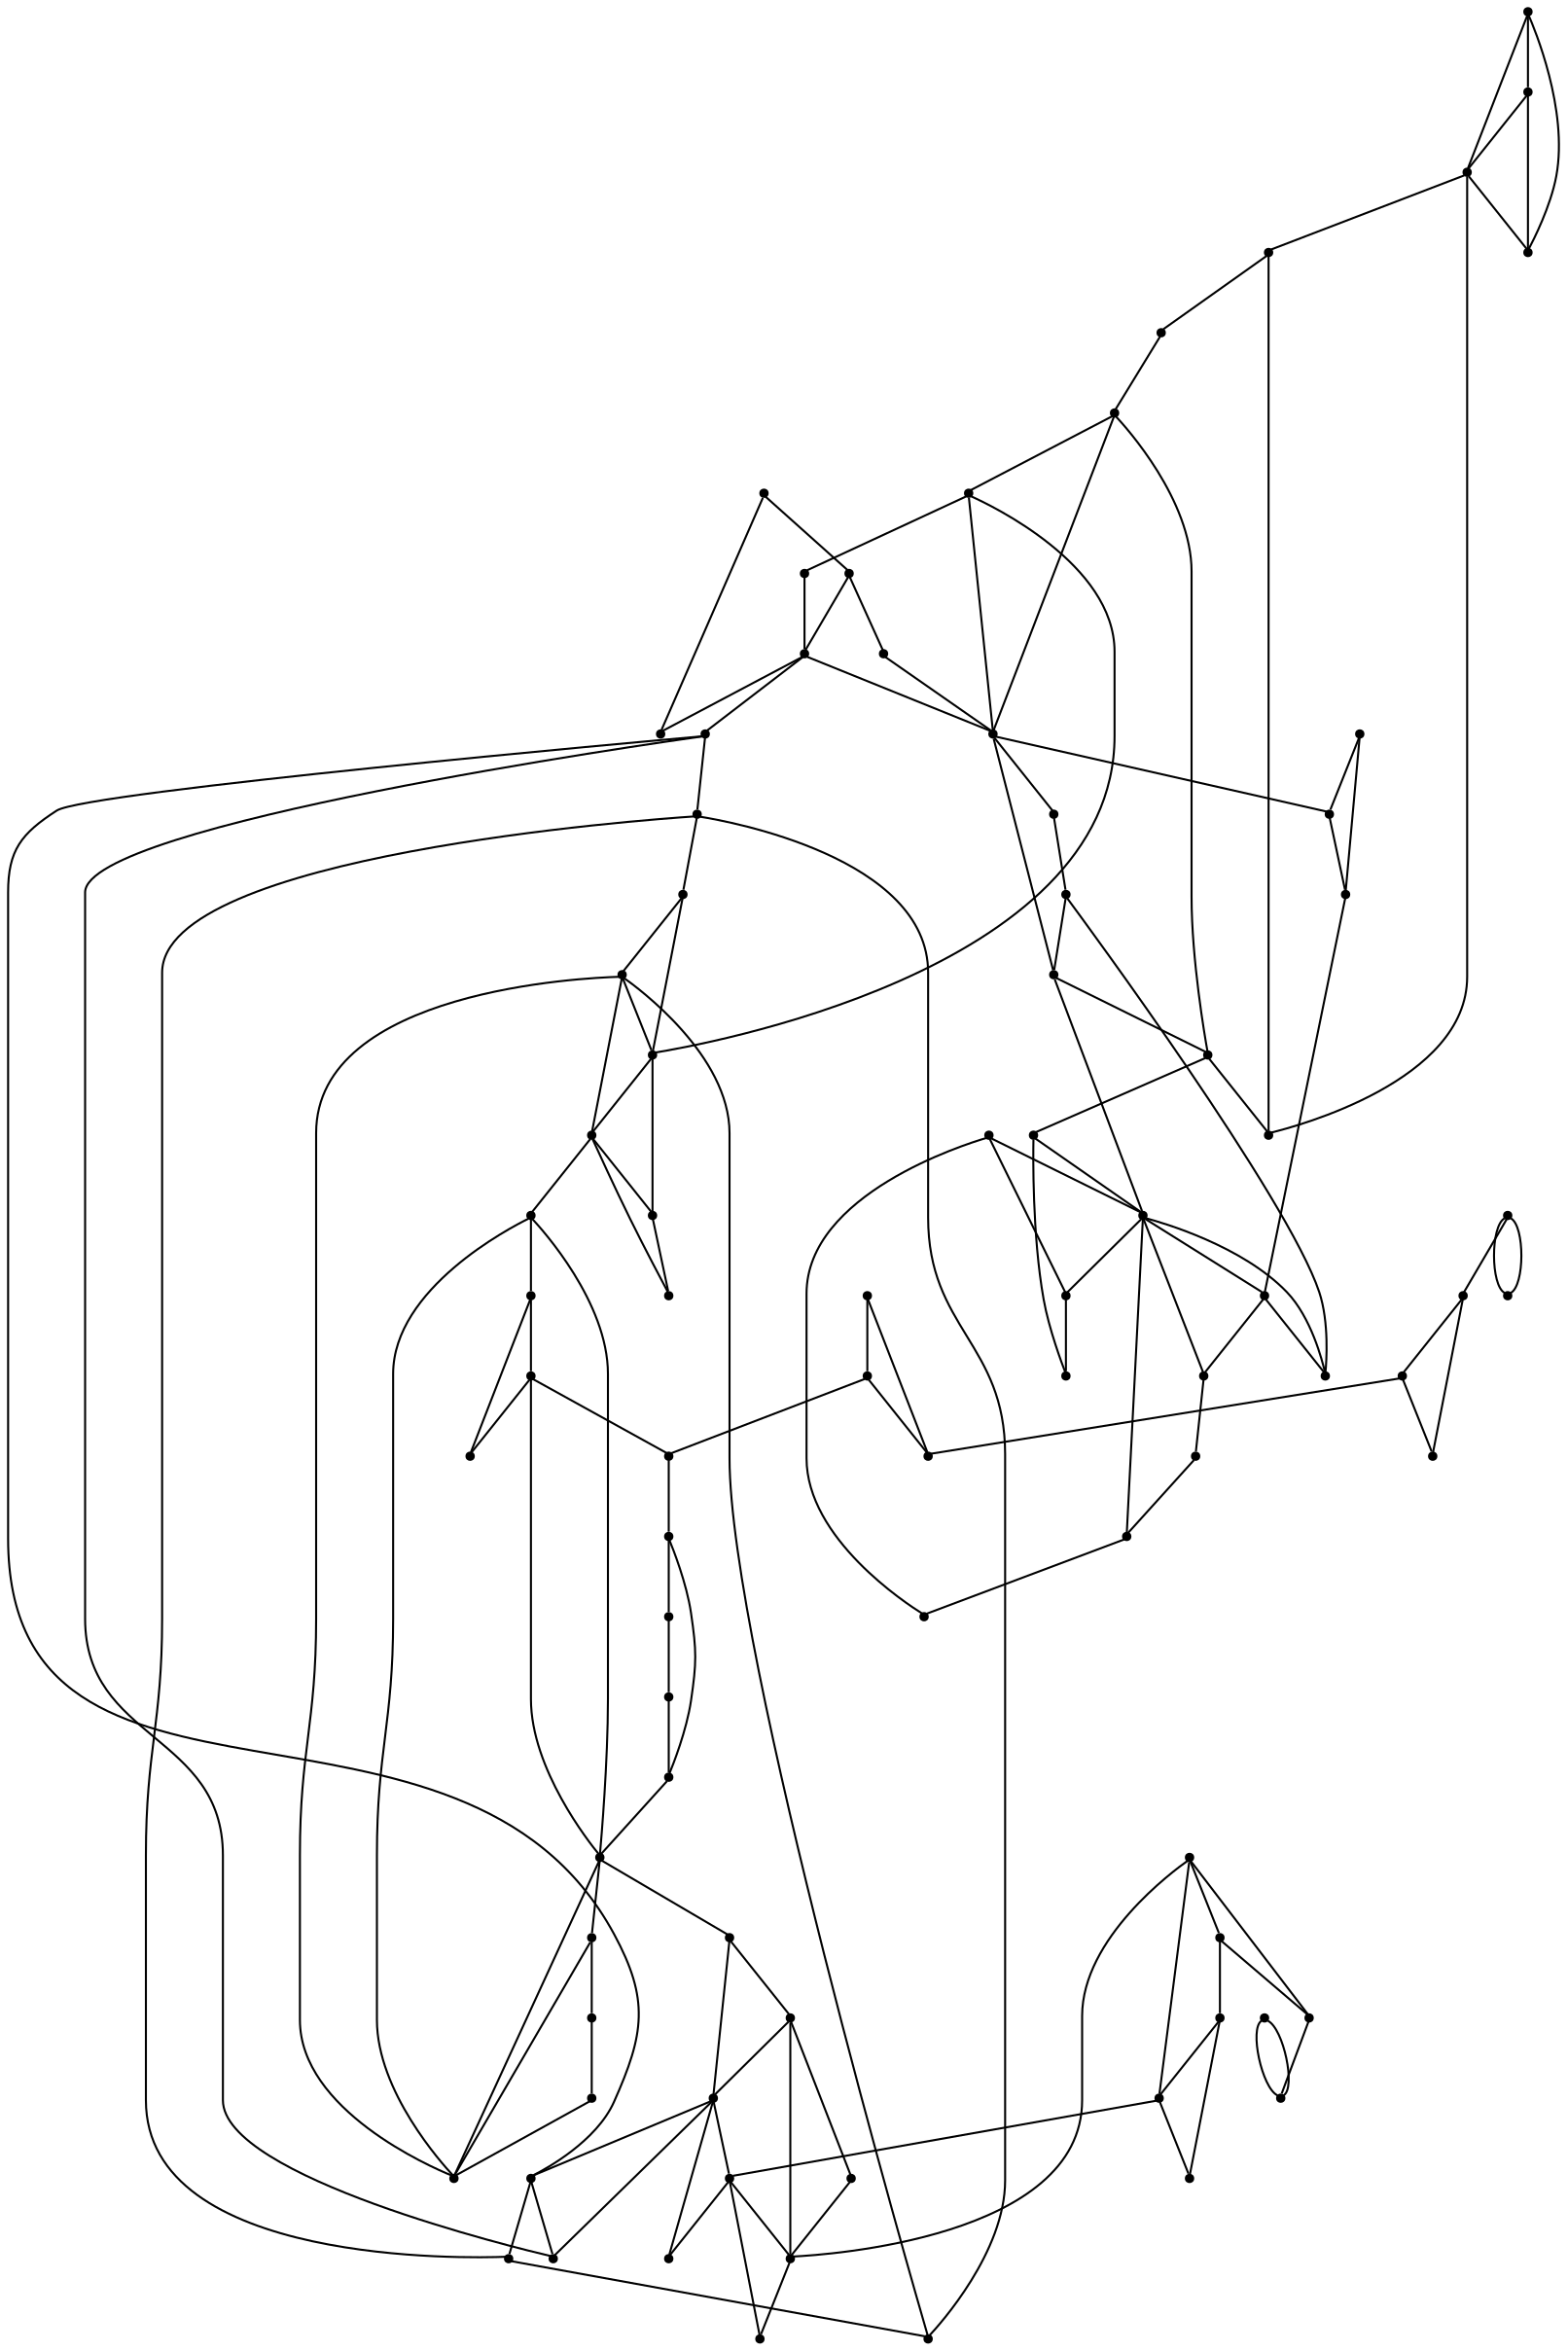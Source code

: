 graph {
  node [shape=point,comment="{\"directed\":false,\"doi\":\"10.1007/978-3-540-24595-7_13\",\"figure\":\"1\"}"]

  v0 [pos="1332.8312863372093,657.8050991845508"]
  v1 [pos="1291.6360828488373,618.1175610375782"]
  v2 [pos="1248.9406613372093,657.8050991845508"]
  v3 [pos="1291.6360828488373,697.4925737532358"]
  v4 [pos="1197.3685683139536,828.492520347474"]
  v5 [pos="1226.8740007267443,847.6175686669727"]
  v6 [pos="1235.688226744186,875.5550127180795"]
  v7 [pos="1126.7303779069766,869.6800610375782"]
  v8 [pos="1141.4831577034884,841.7425534081837"]
  v9 [pos="1164.987559047965,826.9925813826303"]
  v10 [pos="1231.249890988372,907.9300305200001"]
  v11 [pos="1210.6210029069766,925.5550127180795"]
  v12 [pos="1179.7402434593023,935.8675381493946"]
  v13 [pos="1151.7350290697675,927.0550788394987"]
  v14 [pos="1129.730941133721,904.9925228906055"]
  v15 [pos="1047.278152252907,569.5550661238412"]
  v16 [pos="998.7066224563953,562.1800801110645"]
  v17 [pos="1079.6591933139534,593.0550635807097"]
  v18 [pos="1103.2260719476744,626.930020347474"]
  v19 [pos="1056.0922669876452,935.8675381493946"]
  v20 [pos="1023.711273619186,369.4925368778288"]
  v21 [pos="1042.8398164970931,403.3050597660124"]
  v22 [pos="1007.5207371911338,934.3675991845508"]
  v23 [pos="1032.5253883539244,979.9925228906055"]
  v24 [pos="966.3255813953488,398.8675495934864"]
  v25 [pos="989.8299509447675,367.99256612384113"]
  v26 [pos="1020.7732194767441,438.61752161903974"]
  v27 [pos="898.5629837390989,626.930020347474"]
  v28 [pos="923.5676349018896,593.0550635807097"]
  v29 [pos="960.3869640261628,569.5550661238412"]
  v30 [pos="1109.102180232558,676.930020347474"]
  v31 [pos="1098.7877361918604,719.6175635807097"]
  v32 [pos="1076.7210755813953,750.4925788394987"]
  v33 [pos="1047.278152252907,772.5550712101042"]
  v34 [pos="998.7066224563953,781.36753052"]
  v35 [pos="979.5780318859012,432.7425699385385"]
  v36 [pos="861.8061319040697,462.1175508650522"]
  v37 [pos="894.1871729651162,500.36755213661786"]
  v38 [pos="960.3869640261628,772.5550712101042"]
  v39 [pos="923.5676349018896,750.4925788394987"]
  v40 [pos="903.0012876998546,719.6175635807097"]
  v41 [pos="891.1866097383721,676.930020347474"]
  v42 [pos="811.734320494186,470.9925712101042"]
  v43 [pos="873.5583325763082,540.1175559513151"]
  v44 [pos="835.301199127907,551.8675546797494"]
  v45 [pos="801.4198923510173,520.9925712101042"]
  v46 [pos="741.0336845930233,278.24253052000006"]
  v47 [pos="770.5391805959302,300.30505467974945"]
  v48 [pos="792.605777616279,344.4300712101042"]
  v49 [pos="720.4673691860465,762.2426093570768"]
  v50 [pos="686.5860465116278,613.6800508650522"]
  v51 [pos="646.8911723292151,594.5550025455534"]
  v52 [pos="680.7099382267442,744.6175635807097"]
  v53 [pos="615.9479196947674,320.86754450722333"]
  v54 [pos="604.1331940406976,363.5550559513151"]
  v55 [pos="639.5147983284884,288.5550559513151"]
  v56 [pos="686.586046511628,270.86754450722333"]
  v57 [pos="789.6677234738372,387.11755086505207"]
  v58 [pos="774.9149913699129,419.4925368778288"]
  v59 [pos="741.0336845930233,448.8675495934864"]
  v60 [pos="710.1529251453488,459.18007502480145"]
  v61 [pos="682.1477107558139,775.4925788394987"]
  v62 [pos="607.1337572674419,612.1800483219206"]
  v63 [pos="595.3190793059593,647.4925737532358"]
  v64 [pos="696.9004746547964,656.3675305200001"]
  v65 [pos="682.1477107558139,687.2426093570768"]
  v66 [pos="643.890625,701.930020347474"]
  v67 [pos="635.0764625726744,212.05502161903974"]
  v68 [pos="595.3190793059593,219.36754196409174"]
  v69 [pos="629.2003542877907,248.80505213661786"]
  v70 [pos="670.3955418786337,453.3050597660124"]
  v71 [pos="632.1384084302325,434.18007502480145"]
  v72 [pos="611.5095839389535,397.43004450722333"]
  v73 [pos="610.0718114098837,687.2426093570768"]
  v74 [pos="573.2524504905523,744.6175635807097"]
  v75 [pos="574.7527321039244,775.4925788394987"]
  v76 [pos="536.433121366279,768.1175610375782"]
  v77 [pos="512.8662347837936,225.2425572228808"]
  v78 [pos="498.17600381540694,799.0550737532358"]
  v79 [pos="526.118701171875,263.4925267053027"]
  v80 [pos="483.4857648982558,353.24253052000006"]
  v81 [pos="473.10883561954944,815.2425508650522"]
  v82 [pos="487.86158362100286,270.86754450722333"]
  v83 [pos="486.36130200763085,384.18007502480145"]

  v0 -- v1 [id="-1",pos="1332.8312863372093,657.8050991845508 1331.355995639535,635.0675325545053 1312.8900617732559,616.6132987491667 1291.6360828488373,618.1175610375782"]
  v80 -- v82 [id="-2",pos="483.4857648982558,353.24253052000006 487.86158362100286,270.86754450722333 487.86158362100286,270.86754450722333 487.86158362100286,270.86754450722333"]
  v77 -- v68 [id="-4",pos="512.8662347837936,225.2425572228808 595.3190793059593,219.36754196409174 595.3190793059593,219.36754196409174 595.3190793059593,219.36754196409174"]
  v76 -- v78 [id="-5",pos="536.433121366279,768.1175610375782 498.17600381540694,799.0550737532358 498.17600381540694,799.0550737532358 498.17600381540694,799.0550737532358"]
  v74 -- v52 [id="-6",pos="573.2524504905523,744.6175635807097 680.7099382267442,744.6175635807097 680.7099382267442,744.6175635807097 680.7099382267442,744.6175635807097"]
  v75 -- v61 [id="-7",pos="574.7527321039244,775.4925788394987 682.1477107558139,775.4925788394987 682.1477107558139,775.4925788394987 682.1477107558139,775.4925788394987"]
  v74 -- v73 [id="-8",pos="573.2524504905523,744.6175635807097 610.0718114098837,687.2426093570768 610.0718114098837,687.2426093570768 610.0718114098837,687.2426093570768"]
  v73 -- v62 [id="-10",pos="610.0718114098837,687.2426093570768 607.1337572674419,612.1800483219206 607.1337572674419,612.1800483219206 607.1337572674419,612.1800483219206"]
  v62 -- v50 [id="-11",pos="607.1337572674419,612.1800483219206 686.5860465116278,613.6800508650522 686.5860465116278,613.6800508650522 686.5860465116278,613.6800508650522"]
  v69 -- v55 [id="-12",pos="629.2003542877907,248.80505213661786 639.5147983284884,288.5550559513151 639.5147983284884,288.5550559513151 639.5147983284884,288.5550559513151"]
  v71 -- v53 [id="-13",pos="632.1384084302325,434.18007502480145 615.9479196947674,320.86754450722333 615.9479196947674,320.86754450722333 615.9479196947674,320.86754450722333"]
  v70 -- v51 [id="-15",pos="670.3955418786337,453.3050597660124 646.8911723292151,594.5550025455534 646.8911723292151,594.5550025455534 646.8911723292151,594.5550025455534"]
  v70 -- v48 [id="-16",pos="670.3955418786337,453.3050597660124 792.605777616279,344.4300712101042 792.605777616279,344.4300712101042 792.605777616279,344.4300712101042"]
  v52 -- v65 [id="-17",pos="680.7099382267442,744.6175635807097 682.1477107558139,687.2426093570768 682.1477107558139,687.2426093570768 682.1477107558139,687.2426093570768"]
  v56 -- v70 [id="-19",pos="686.586046511628,270.86754450722333 670.3955418786337,453.3050597660124 670.3955418786337,453.3050597660124 670.3955418786337,453.3050597660124"]
  v65 -- v73 [id="-20",pos="682.1477107558139,687.2426093570768 610.0718114098837,687.2426093570768 610.0718114098837,687.2426093570768 610.0718114098837,687.2426093570768"]
  v50 -- v65 [id="-21",pos="686.5860465116278,613.6800508650522 682.1477107558139,687.2426093570768 682.1477107558139,687.2426093570768 682.1477107558139,687.2426093570768"]
  v50 -- v45 [id="-22",pos="686.5860465116278,613.6800508650522 801.4198923510173,520.9925712101042 801.4198923510173,520.9925712101042 801.4198923510173,520.9925712101042"]
  v60 -- v57 [id="-23",pos="710.1529251453488,459.18007502480145 789.6677234738372,387.11755086505207 789.6677234738372,387.11755086505207 789.6677234738372,387.11755086505207"]
  v47 -- v56 [id="-24",pos="770.5391805959302,300.30505467974945 686.586046511628,270.86754450722333 686.586046511628,270.86754450722333 686.586046511628,270.86754450722333"]
  v57 -- v70 [id="-26",pos="789.6677234738372,387.11755086505207 670.3955418786337,453.3050597660124 670.3955418786337,453.3050597660124 670.3955418786337,453.3050597660124"]
  v45 -- v43 [id="-27",pos="801.4198923510173,520.9925712101042 873.5583325763082,540.1175559513151 873.5583325763082,540.1175559513151 873.5583325763082,540.1175559513151"]
  v42 -- v37 [id="-28",pos="811.734320494186,470.9925712101042 894.1871729651162,500.36755213661786 894.1871729651162,500.36755213661786 894.1871729651162,500.36755213661786"]
  v44 -- v50 [id="-29",pos="835.301199127907,551.8675546797494 686.5860465116278,613.6800508650522 686.5860465116278,613.6800508650522 686.5860465116278,613.6800508650522"]
  v36 -- v24 [id="-30",pos="861.8061319040697,462.1175508650522 966.3255813953488,398.8675495934864 966.3255813953488,398.8675495934864 966.3255813953488,398.8675495934864"]
  v37 -- v35 [id="-33",pos="894.1871729651162,500.36755213661786 979.5780318859012,432.7425699385385 979.5780318859012,432.7425699385385 979.5780318859012,432.7425699385385"]
  v40 -- v28 [id="-34",pos="903.0012876998546,719.6175635807097 923.5676349018896,593.0550635807097 923.5676349018896,593.0550635807097 923.5676349018896,593.0550635807097"]
  v28 -- v38 [id="-35",pos="923.5676349018896,593.0550635807097 960.3869640261628,772.5550712101042 960.3869640261628,772.5550712101042 960.3869640261628,772.5550712101042"]
  v28 -- v43 [id="-36",pos="923.5676349018896,593.0550635807097 873.5583325763082,540.1175559513151 873.5583325763082,540.1175559513151 873.5583325763082,540.1175559513151"]
  v38 -- v32 [id="-37",pos="960.3869640261628,772.5550712101042 1076.7210755813953,750.4925788394987 1076.7210755813953,750.4925788394987 1076.7210755813953,750.4925788394987"]
  v38 -- v22 [id="-38",pos="960.3869640261628,772.5550712101042 1007.5207371911338,934.3675991845508 1007.5207371911338,934.3675991845508 1007.5207371911338,934.3675991845508"]
  v1 -- v2 [id="-40",pos="1291.6360828488373,618.1175610375782 1267.3815406976744,616.6132987491667 1248.9198037790698,635.0675325545053 1248.9406613372093,657.8050991845508"]
  v24 -- v57 [id="-41",pos="966.3255813953488,398.8675495934864 789.6677234738372,387.11755086505207 789.6677234738372,387.11755086505207 789.6677234738372,387.11755086505207"]
  v24 -- v26 [id="-42",pos="966.3255813953488,398.8675495934864 1020.7732194767441,438.61752161903974 1020.7732194767441,438.61752161903974 1020.7732194767441,438.61752161903974"]
  v25 -- v21 [id="-44",pos="989.8299509447675,367.99256612384113 1042.8398164970931,403.3050597660124 1042.8398164970931,403.3050597660124 1042.8398164970931,403.3050597660124"]
  v25 -- v48 [id="-45",pos="989.8299509447675,367.99256612384113 792.605777616279,344.4300712101042 792.605777616279,344.4300712101042 792.605777616279,344.4300712101042"]
  v16 -- v38 [id="-46",pos="998.7066224563953,562.1800801110645 960.3869640261628,772.5550712101042 960.3869640261628,772.5550712101042 960.3869640261628,772.5550712101042"]
  v26 -- v25 [id="-48",pos="1020.7732194767441,438.61752161903974 989.8299509447675,367.99256612384113 989.8299509447675,367.99256612384113 989.8299509447675,367.99256612384113"]
  v33 -- v7 [id="-49",pos="1047.278152252907,772.5550712101042 1126.7303779069766,869.6800610375782 1126.7303779069766,869.6800610375782 1126.7303779069766,869.6800610375782"]
  v15 -- v31 [id="-50",pos="1047.278152252907,569.5550661238412 1098.7877361918604,719.6175635807097 1098.7877361918604,719.6175635807097 1098.7877361918604,719.6175635807097"]
  v19 -- v14 [id="-51",pos="1056.0922669876452,935.8675381493946 1129.730941133721,904.9925228906055 1129.730941133721,904.9925228906055 1129.730941133721,904.9925228906055"]
  v32 -- v8 [id="-53",pos="1076.7210755813953,750.4925788394987 1141.4831577034884,841.7425534081837 1141.4831577034884,841.7425534081837 1141.4831577034884,841.7425534081837"]
  v31 -- v9 [id="-55",pos="1098.7877361918604,719.6175635807097 1164.987559047965,826.9925813826303 1164.987559047965,826.9925813826303 1164.987559047965,826.9925813826303"]
  v30 -- v2 [id="-56",pos="1109.102180232558,676.930020347474 1248.9406613372093,657.8050991845508 1248.9406613372093,657.8050991845508 1248.9406613372093,657.8050991845508"]
  v8 -- v14 [id="-58",pos="1141.4831577034884,841.7425534081837 1129.730941133721,904.9925228906055 1129.730941133721,904.9925228906055 1129.730941133721,904.9925228906055"]
  v8 -- v5 [id="-59",pos="1141.4831577034884,841.7425534081837 1226.8740007267443,847.6175686669727 1226.8740007267443,847.6175686669727 1226.8740007267443,847.6175686669727"]
  v8 -- v13 [id="-60",pos="1141.4831577034884,841.7425534081837 1151.7350290697675,927.0550788394987 1151.7350290697675,927.0550788394987 1151.7350290697675,927.0550788394987"]
  v8 -- v11 [id="-61",pos="1141.4831577034884,841.7425534081837 1210.6210029069766,925.5550127180795 1210.6210029069766,925.5550127180795 1210.6210029069766,925.5550127180795"]
  v6 -- v10 [id="-63",pos="1235.688226744186,875.5550127180795 1238.6262172965116,881.4300915551563 1238.6262172965116,881.4300915551563 1238.6262172965116,881.4300915551563 1237.4759992732559,889.9370583643044 1234.8865717846707,899.2813183649026 1231.249890988372,907.9300305200001"]
  v2 -- v0 [id="-64",pos="1248.9406613372093,657.8050991845508 1332.8312863372093,657.8050991845508 1332.8312863372093,657.8050991845508 1332.8312863372093,657.8050991845508"]
  v3 -- v1 [id="-65",pos="1291.6360828488373,697.4925737532358 1291.6360828488373,618.1175610375782 1291.6360828488373,618.1175610375782 1291.6360828488373,618.1175610375782"]
  v81 -- v78 [id="-66",pos="473.10883561954944,815.2425508650522 470.0999500363372,822.1049369327604 478.0555823037791,830.0593436710417 487.8615915697674,830.0593436710417 497.6675690406977,830.0593436710417 505.62323310319766,822.1049369327604 505.62323310319766,812.3049796573698 505.62323310319766,806.6066083059302 502.9333737799863,801.53231501338 498.17600381540694,799.0550737532358"]
  v83 -- v80 [id="-67",pos="486.36130200763085,384.18007502480145 479.23424329619706,382.28771799058586 474.6633039607558,375.63985058222465 474.6633039607558,367.9300050886849 474.6633039607558,361.47227351784477 477.8701202815195,355.75958982577197 483.4857648982558,353.24253052000006"]
  v82 -- v79 [id="-68",pos="487.86158362100286,270.86754450722333 491.9130227110522,275.14444388961397 497.71599618513267,277.4383923364063 504.05208030523255,277.4383923364063 513.8854630165177,277.4383923364063 522.4347878905453,271.91322134379334 526.118701171875,263.4925267053027"]
  v81 -- v78 [id="-69",pos="473.10883561954944,815.2425508650522 470.0999500363372,802.5050223819792 478.0555823037791,794.550869956849 487.8615915697674,794.550869956849 491.9656971321811,794.550869956849 495.74568662830393,795.9441845072195 498.17600381540694,799.0550737532358"]
  v80 -- v83 [id="-70",pos="483.4857648982558,353.24253052000006 485.89470828731146,350.09717478198786 489.69720908165175,348.8050203474738 493.8001771438953,348.80502034747394 504.3646575218023,348.80502034747394 512.937082122093,357.371685996888 512.937082122093,367.9300050886849 512.937082122093,378.48832418048175 504.3646575218023,387.0549898298958 493.8001771438953,387.0549898298958 490.9500499023565,387.05498982989593 488.24490977091875,386.43147520026 486.36130200763085,384.18007502480145"]
  v26 -- v16 [id="-71",pos="1020.7732194767441,438.61752161903974 998.7066224563953,562.1800801110645 998.7066224563953,562.1800801110645 998.7066224563953,562.1800801110645"]
  v82 -- v77 [id="-72",pos="487.86158362100286,270.86754450722333 481.86940088851543,266.6282626691892 478.33897165697675,259.5947167681227 478.33897165697675,251.7425915551563 478.33897165697675,237.559165651836 489.85778070494183,226.04666361733075 504.05208030523255,226.04666361733075 506.8635397249268,226.04666361733075 509.5700346690049,226.49831513886022 512.8662347837936,225.2425572228808"]
  v77 -- v79 [id="-73",pos="512.8662347837936,225.2425572228808 522.3575546111443,230.7119911034216 529.7652207485465,240.36846502978995 529.7652207485465,251.7425915551563 529.7652207485465,256.1001506597412 528.6779451272605,260.2056097301527 526.118701171875,263.4925267053027"]
  v76 -- v74 [id="-74",pos="536.433121366279,768.1175610375782 536.2434134580631,766.1935773838343 535.9621729651162,764.2507888150822 535.9621729651162,762.2426729353647 535.9621729651162,750.6009798201303 545.413953488372,741.1550264509897 557.0619458575582,741.1550264509897 562.5680828281875,741.1550264509897 567.5834632584508,743.2657806591902 573.2524504905523,744.6175635807097"]
  v75 -- v76 [id="-75",pos="574.7527321039244,775.4925788394987 570.0947076714201,780.0135255426022 563.9638793494573,783.3300651065886 557.0619458575582,783.3300651065886 547.4231998402237,783.3300651065886 539.2883336998088,776.8618461064518 536.433121366279,768.1175610375782"]
  v74 -- v75 [id="-76",pos="573.2524504905523,744.6175635807097 575.5338077772595,750.5760942461072 578.16171875,756.1041390625835 578.16171875,762.2426729353647 578.16171875,766.9860615142567 576.5925208557157,771.3649525141128 574.7527321039244,775.4925788394987"]
  v63 -- v73 [id="-77",pos="595.3190793059593,647.4925737532358 592.8186046511628,663.1548361064896 599.4974413548046,677.2687130214467 610.0718114098837,687.2426093570768"]
  v73 -- v66 [id="-78",pos="610.0718114098837,687.2426093570768 619.808438407179,696.0728889838399 632.7157764480892,701.5343090844532 643.890625,701.930020347474"]
  v54 -- v72 [id="-79",pos="604.1331940406976,363.5550559513151 602.912136627907,375.8304796636436 605.2114295760355,387.50979330455675 611.5095839389535,397.43004450722333"]
  v72 -- v71 [id="-80",pos="611.5095839389535,397.43004450722333 614.6238387816046,411.632787702149 622.7849103065214,423.55378677186127 632.1384084302325,434.18007502480145"]
  v71 -- v70 [id="-81",pos="632.1384084302325,434.18007502480145 643.4539442824446,442.93383684349556 655.9859454158815,450.36757889945306 670.3955418786337,453.3050597660124"]
  v70 -- v60 [id="-82",pos="670.3955418786337,453.3050597660124 678.8876966172878,457.528612110194 688.4679022194125,459.04671956622406 698.4007721656976,459.04671956622406 702.3397804267041,459.04671956622406 706.2233281463084,458.80797810588103 710.1529251453488,459.18007502480145"]
  v69 -- v68 [id="-83",pos="629.2003542877907,248.80505213661786 625.1859120670682,249.04727162449444 621.4336987826462,250.05090047442695 617.4482013081396,250.05090047442707 604.6082757994186,250.05090047442707 594.1896711482558,239.63423380776044 594.1896711482558,226.805025433737 594.1896711482558,224.21456133713616 594.6144604828569,221.72245666640072 595.3190793059593,219.36754196409174"]
  v67 -- v69 [id="-84",pos="635.0764625726744,212.05502161903974 638.6638451613709,215.9165269693799 640.706667877907,221.12426971095624 640.706667877907,226.805025433737 640.706667877907,235.6520431970887 635.7521244576292,243.35178231396674 629.2003542877907,248.80505213661786"]
  v67 -- v68 [id="-85",pos="635.0764625726744,212.05502161903974 631.0051421570645,206.793324325826 624.6025337770883,203.55927754962227 617.4482013081396,203.55927754962238 607.2009295888525,203.55927754962238 598.4958690214472,210.1939618578266 595.3190793059593,219.36754196409174"]
  v65 -- v64 [id="-86",pos="682.1477107558139,687.2426093570768 691.6754312592027,680.0129011522449 697.9585773906568,669.2101096416178 696.9004746547964,656.3675305200001"]
  v51 -- v62 [id="-87",pos="646.8911723292151,594.5550025455534 630.8279741766802,593.4509655785938 616.3930736675486,600.4638155673908 607.1337572674419,612.1800483219206"]
  v62 -- v63 [id="-88",pos="607.1337572674419,612.1800483219206 597.9853086624946,621.1391003565759 592.8186046511628,633.7168431744382 595.3190793059593,647.4925737532358"]
  v61 -- v52 [id="-89",pos="682.1477107558139,775.4925788394987 678.8053255998418,771.8049518154133 676.9717296511628,766.8929320857474 676.9717296511628,761.5550101749479 676.9717296511628,755.7570806677844 679.1364547712265,750.4601397862027 680.7099382267442,744.6175635807097"]
  v61 -- v49 [id="-90",pos="682.1477107558139,775.4925788394987 686.0654523363137,781.0017751413662 692.5559711636633,784.4091158064584 699.8384811046511,784.4091158064584 712.461691497093,784.4091158064584 722.7052961482558,774.1717399112761 720.4673691860465,762.2426093570768"]
  v60 -- v59 [id="-91",pos="710.1529251453488,459.18007502480145 721.082260471777,457.00129901137996 731.5469034797503,453.7716467687263 741.0336845930233,448.8675495934864"]
  v58 -- v57 [id="-92",pos="774.9149913699129,419.4925368778288 782.5390515680535,410.3044801249489 787.833354537931,399.3094552486848 789.6677234738372,387.11755086505207"]
  v57 -- v48 [id="-93",pos="789.6677234738372,387.11755086505207 792.8483920262305,379.8108990828756 793.8893441133721,371.83499927754633 793.8893441133721,363.6174898298958 793.8893441133721,357.0913157564687 793.2327912194085,350.7175285991765 792.605777616279,344.4300712101042"]
  v56 -- v46 [id="-94",pos="686.586046511628,270.86754450722333 690.2488400321242,268.4478122586321 694.2946732021538,268.18838725014325 698.4007721656976,268.18838725014325 713.7244474521885,268.18838725014325 728.2087860586751,271.8014869357413 741.0336845930233,278.24253052000006"]
  v55 -- v53 [id="-95",pos="639.5147983284884,288.5550559513151 628.8234450732948,296.89635670875316 619.9817389493627,307.4882210836781 615.9479196947674,320.86754450722333"]
  v59 -- v58 [id="-96",pos="741.0336845930233,448.8675495934864 754.7476089478286,442.1520477941024 766.532867786224,432.1429657396998 774.9149913699129,419.4925368778288"]
  v52 -- v49 [id="-97",pos="680.7099382267442,744.6175635807097 686.8925656361182,741.6906977580168 693.0182011719194,738.7009045434376 699.8384811046511,738.7009045434376 712.461691497093,738.7009045434376 722.7052961482558,748.9426037621876 720.4673691860465,762.2426093570768"]
  v66 -- v65 [id="-98",pos="643.890625,701.930020347474 660.6506846275558,701.5343090844532 673.2154362053514,696.3886483837277 682.1477107558139,687.2426093570768"]
  v50 -- v51 [id="-99",pos="686.5860465116278,613.6800508650522 678.078243462606,600.8030023451709 663.3382408472428,593.4509655785937 646.8911723292151,594.5550025455534"]
  v50 -- v64 [id="-100",pos="686.5860465116278,613.6800508650522 696.0807740304608,621.8405892505937 700.9637082122093,634.1004842941052 700.9637082122093,647.4925101749479 700.9637082122093,650.7335805181228 700.6777087448428,653.9083435665341 696.9004746547964,656.3675305200001"]
  v56 -- v55 [id="-101",pos="686.586046511628,270.86754450722333 668.7629403593465,271.1718647813941 652.722472419802,278.1404888694574 639.5147983284884,288.5550559513151"]
  v47 -- v46 [id="-102",pos="770.5391805959302,300.30505467974945 762.026850368382,291.42937992636246 752.152876497802,283.77504634259526 741.0336845930233,278.24253052000006"]
  v53 -- v54 [id="-103",pos="615.9479196947674,320.86754450722333 606.7958564476876,332.7737313626135 602.912136627907,347.74490198472495 604.1331940406976,363.5550559513151"]
  v45 -- v42 [id="-104",pos="801.4198923510173,520.9925712101042 797.6088187879296,516.4243473068966 796.5189861918604,510.741175762167 796.5189861918604,504.80503052000006 796.5189861918604,491.29427111056816 802.1645884365089,479.0940116505776 811.734320494186,470.9925712101042"]
  v45 -- v44 [id="-105",pos="801.4198923510173,520.9925712101042 805.4107024265709,536.9681493372439 818.8993856175131,548.5031769441811 835.301199127907,551.8675546797494"]
  v43 -- v44 [id="-106",pos="873.5583325763082,540.1175559513151 866.3695722606292,548.2110037094892 855.726239866434,552.3717622908334 844.1153615552325,552.3717622908334 841.1232702560623,552.3717622908334 838.1953437842027,552.0953682346783 835.301199127907,551.8675546797494"]
  v43 -- v37 [id="-107",pos="873.5583325763082,540.1175559513151 885.0705034340526,532.5734268617974 891.7116733284884,519.4601599441871 891.7116733284884,504.80503052000006 891.7116733284884,503.4121012490972 891.6516771755469,502.0331014810622 894.1871729651162,500.36755213661786"]
  v42 -- v36 [id="-108",pos="811.734320494186,470.9925712101042 819.7732088282378,462.26033793500505 831.3613637542944,457.23842590574236 844.1153615552325,457.23842590574225 850.5470855300541,457.23842590574225 856.681919051125,458.51514271052883 861.8061319040697,462.1175508650522"]
  v41 -- v40 [id="-109",pos="891.1866097383721,676.930020347474 890.8254281659098,692.5555770625152 894.878571105243,707.2403206217066 903.0012876998546,719.6175635807097"]
  v39 -- v38 [id="-110",pos="923.5676349018896,750.4925788394987 933.9889141301882,760.417925929986 946.3005277377304,768.3926488078977 960.3869640261628,772.5550712101042"]
  v38 -- v34 [id="-111",pos="960.3869640261628,772.5550712101042 972.3930945985935,778.6157907573961 985.9573351376711,781.2968314640106 998.7066224563953,781.36753052"]
  v41 -- v27 [id="-112",pos="891.1866097383721,676.930020347474 889.8897790396097,675.0451262673572 889.8363372093023,673.056329375809 889.8363372093023,671.0551322452604 889.8363372093023,655.440347776175 893.0899805079313,640.5805476320422 898.5629837390989,626.930020347474"]
  v37 -- v36 [id="-113",pos="894.1871729651162,500.36755213661786 889.9781498843397,482.6336248661828 878.3381017041535,467.46525258194276 861.8061319040697,462.1175508650522"]
  v35 -- v24 [id="-114",pos="979.5780318859012,432.7425699385385 969.8457033489074,427.1459170707619 964.5127543604651,416.562202790823 964.5127543604651,404.74259664141937 964.5127543604651,402.67154678572433 964.6764877810357,400.6384427700789 966.3255813953488,398.8675495934864"]
  v35 -- v26 [id="-115",pos="979.5780318859012,432.7425699385385 984.9497738399782,439.87695620827105 993.6197522063278,443.2883323185026 1003.082449127907,443.2883323185026 1009.5176093467485,443.2883323185026 1015.5861601588443,441.7106445246924 1020.7732194767441,438.61752161903974"]
  v33 -- v32 [id="-116",pos="1047.278152252907,772.5550712101042 1057.7445559464018,765.8818985233487 1067.9023712129372,758.8753137941354 1076.7210755813953,750.4925788394987"]
  v31 -- v30 [id="-117",pos="1098.7877361918604,719.6175635807097 1105.5472183565716,706.7487594047476 1109.4832135955855,692.2781522233043 1109.102180232558,676.930020347474"]
  v30 -- v18 [id="-118",pos="1109.102180232558,676.930020347474 1110.3996666271873,675.0206467240561 1110.452452761628,673.0440135249178 1110.452452761628,671.0551322452604 1110.452452761628,655.6531871740758 1107.286899317703,640.9857848708746 1103.2260719476744,626.930020347474"]
  v16 -- v29 [id="-119",pos="998.7066224563953,562.1800801110645 985.9553314053953,560.8134330265104 972.3892630762449,563.4952172993562 960.3869640261628,569.5550661238412"]
  v28 -- v27 [id="-120",pos="923.5676349018896,593.0550635807097 912.8442904463775,602.2378930087343 904.6637106326391,614.0165814441182 898.5629837390989,626.930020347474"]
  v40 -- v39 [id="-121",pos="903.0012876998546,719.6175635807097 907.1430458617237,731.6560150984114 914.6544428855861,741.7979807456917 923.5676349018896,750.4925788394987"]
  v32 -- v31 [id="-122",pos="1076.7210755813953,750.4925788394987 1085.8084061043141,741.6296162607932 1093.434361397989,731.2645641496724 1098.7877361918604,719.6175635807097"]
  v26 -- v21 [id="-123",pos="1020.7732194767441,438.61752161903974 1033.239903483413,432.48264567053775 1041.6520803052326,419.587367113714 1042.8398164970931,403.3050597660124"]
  v25 -- v20 [id="-124",pos="989.8299509447675,367.99256612384113 994.0759567511278,367.00175459556976 998.4856695830036,366.19673380776044 1003.082449127907,366.19673380776044 1010.1710448442348,366.19673380776044 1016.814799065423,368.1110900248905 1023.711273619186,369.4925368778288"]
  v25 -- v24 [id="-125",pos="989.8299509447675,367.99256612384113 976.9794469483388,373.1750603329036 967.2155961902208,384.6664673431785 966.3255813953488,398.8675495934864"]
  v23 -- v22 [id="-126",pos="1032.5253883539244,979.9925228906055 1016.4890897529069,979.5883557153126 1003.4782976017442,966.5799837263803 1003.4782976017442,950.5549491397917 1003.4782976017442,944.7286887853428 1005.1981823605813,939.3017025722062 1007.5207371911338,934.3675991845508"]
  v23 -- v19 [id="-127",pos="1032.5253883539244,979.9925228906055 1048.56171875,979.5883557153126 1061.5724473110465,966.5799837263803 1061.5724473110465,950.5549491397917 1061.5724473110465,944.9198493551274 1059.9635783567114,939.6582530314163 1056.0922669876452,935.8675381493946"]
  v22 -- v19 [id="-128",pos="1007.5207371911338,934.3675991845508 1013.339114552514,926.7930343589296 1022.3195321398732,921.5258658878386 1032.5253724563954,921.5258658878386 1042.9225517845916,921.5258658878386 1052.047885857381,926.9923400114944 1056.0922669876452,935.8675381493946"]
  v34 -- v33 [id="-129",pos="998.7066224563953,781.36753052 1016.7272132254252,781.2968314640104 1032.4591089004193,777.6338375707949 1047.278152252907,772.5550712101042"]
  v21 -- v20 [id="-130",pos="1042.8398164970931,403.3050597660124 1041.6520803052326,390.5506709070214 1033.9636286616378,378.140572946578 1023.711273619186,369.4925368778288"]
  v29 -- v28 [id="-131",pos="960.3869640261628,569.5550661238412 945.9814984249801,573.8433930024614 933.4177291033068,582.0645553739962 923.5676349018896,593.0550635807097"]
  v18 -- v17 [id="-132",pos="1103.2260719476744,626.930020347474 1096.128124085244,614.9859026600377 1088.37276621453,603.5275756462448 1079.6591933139534,593.0550635807097"]
  v17 -- v15 [id="-133",pos="1079.6591933139534,593.0550635807097 1069.5938023408573,584.4191386230358 1058.678499094964,576.6623705253189 1047.278152252907,569.5550661238412"]
  v15 -- v16 [id="-134",pos="1047.278152252907,569.5550661238412 1032.4590853048649,564.476402563832 1016.7272007895183,560.8134330265104 998.7066224563953,562.1800801110645"]
  v14 -- v7 [id="-135",pos="1129.730941133721,904.9925228906055 1127.0386412946996,897.1308396736936 1125.0092478197673,888.7969372115024 1125.0092478197673,879.9924593123178 1125.0092478197673,876.427485051578 1125.3419624065743,872.9396639551602 1126.7303779069766,869.6800610375782"]
  v14 -- v13 [id="-136",pos="1129.730941133721,904.9925228906055 1135.2810991353451,914.0447765976758 1142.5038648516502,922.0441457619157 1151.7350290697675,927.0550788394987"]
  v12 -- v11 [id="-137",pos="1179.7402434593023,935.8675381493946 1192.4448567186244,936.1926139347136 1202.8878019810081,932.9117194271075 1210.6210029069766,925.5550127180795"]
  v11 -- v10 [id="-138",pos="1210.6210029069766,925.5550127180795 1219.3971752116856,922.2730919653413 1225.8342451340234,915.4411473739976 1231.249890988372,907.9300305200001"]
  v2 -- v18 [id="-139",pos="1248.9406613372093,657.8050991845508 1103.2260719476744,626.930020347474 1103.2260719476744,626.930020347474 1103.2260719476744,626.930020347474"]
  v9 -- v4 [id="-140",pos="1164.987559047965,826.9925813826303 1169.978518397521,824.6508496016231 1175.5099011415953,823.7925590030729 1181.2405886627907,823.7925590030729 1187.1290518326741,823.7925590030729 1192.8072312214313,824.6987606040585 1197.3685683139536,828.492520347474"]
  v9 -- v8 [id="-141",pos="1164.987559047965,826.9925813826303 1155.511999751502,829.0790537717388 1147.2690530379282,834.2370459890519 1141.4831577034884,841.7425534081837"]
  v13 -- v12 [id="-142",pos="1151.7350290697675,927.0550788394987 1160.048343186705,933.0528347437744 1170.279923500217,936.1926139347136 1179.7402434593023,935.8675381493946"]
  v6 -- v5 [id="-144",pos="1235.688226744186,875.5550127180795 1236.4499606649329,865.03983283191 1232.7960012490848,855.4744775117987 1226.8740007267443,847.6175686669727"]
  v5 -- v4 [id="-145",pos="1226.8740007267443,847.6175686669727 1220.0726305682774,837.6008875232945 1209.9455195413288,830.096070937212 1197.3685683139536,828.492520347474"]
  v8 -- v7 [id="-146",pos="1141.4831577034884,841.7425534081837 1133.287324760848,848.7596026774612 1128.0394973231005,858.5996317986588 1126.7303779069766,869.6800610375782"]
  v2 -- v3 [id="-147",pos="1248.9406613372093,657.8050991845508 1248.9198037790698,680.5425386580209 1267.3815406976744,698.9967724633594 1291.6360828488373,697.4925737532358"]
  v3 -- v0 [id="-148",pos="1291.6360828488373,697.4925737532358 1312.8900617732559,698.9967724633594 1331.355995639535,680.5425386580209 1332.8312863372093,657.8050991845508"]
  v48 -- v47 [id="-149",pos="792.605777616279,344.4300712101042 788.6114066126236,327.9589036919547 780.9251357751559,312.91952145172786 770.5391805959302,300.30505467974945"]
  v15 -- v38 [id="-43",pos="1047.278152252907,569.5550661238412 960.3869640261628,772.5550712101042 960.3869640261628,772.5550712101042 960.3869640261628,772.5550712101042"]
  v6 -- v8 [id="-62",pos="1235.688226744186,875.5550127180795 1141.4831577034884,841.7425534081837 1141.4831577034884,841.7425534081837 1141.4831577034884,841.7425534081837"]
}
